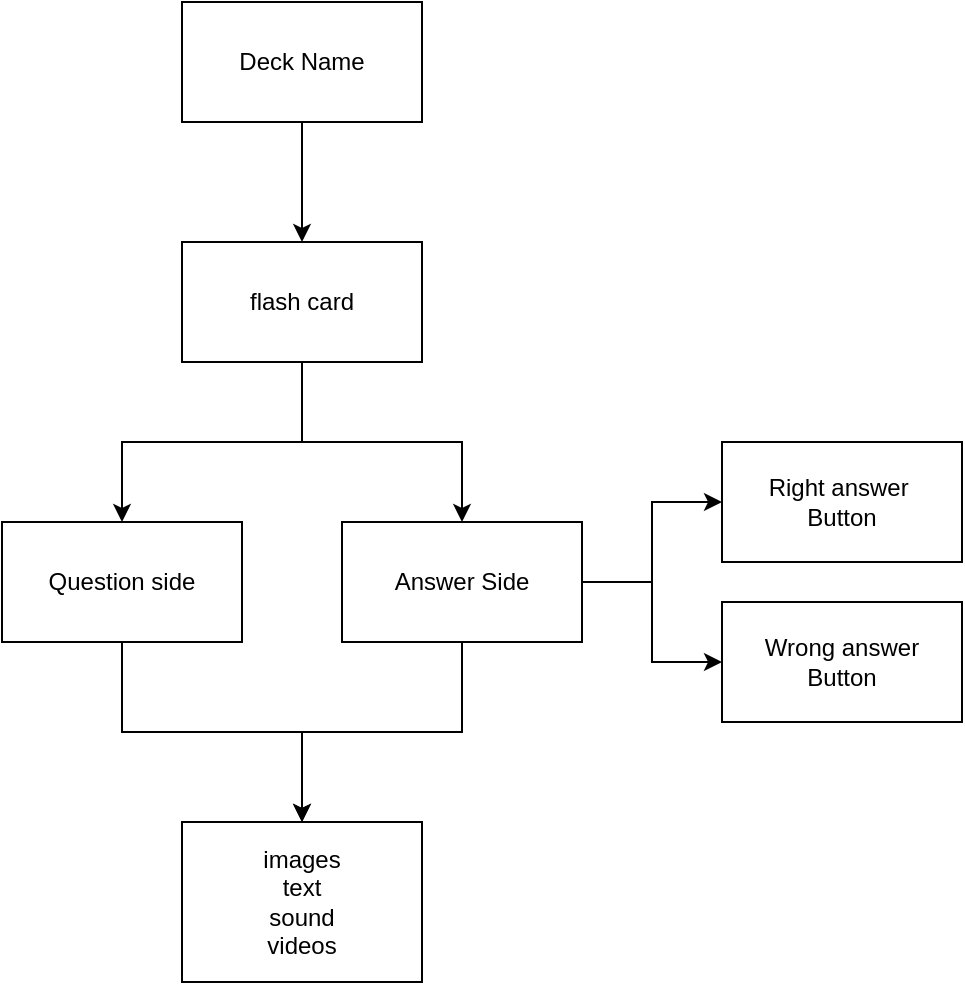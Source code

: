 <mxfile version="17.4.5" type="github">
  <diagram id="Hy0zxsCDOyBS_QhgSsgc" name="flash card interface elements">
    <mxGraphModel dx="1422" dy="755" grid="1" gridSize="10" guides="1" tooltips="1" connect="1" arrows="1" fold="1" page="1" pageScale="1" pageWidth="827" pageHeight="1169" math="0" shadow="0">
      <root>
        <mxCell id="0" />
        <mxCell id="1" parent="0" />
        <mxCell id="1IXuXAn8EZQsGCZL8_qB-5" value="" style="edgeStyle=orthogonalEdgeStyle;rounded=0;orthogonalLoop=1;jettySize=auto;html=1;" edge="1" parent="1" source="1IXuXAn8EZQsGCZL8_qB-1" target="1IXuXAn8EZQsGCZL8_qB-4">
          <mxGeometry relative="1" as="geometry" />
        </mxCell>
        <mxCell id="1IXuXAn8EZQsGCZL8_qB-7" value="" style="edgeStyle=orthogonalEdgeStyle;rounded=0;orthogonalLoop=1;jettySize=auto;html=1;" edge="1" parent="1" source="1IXuXAn8EZQsGCZL8_qB-1" target="1IXuXAn8EZQsGCZL8_qB-6">
          <mxGeometry relative="1" as="geometry" />
        </mxCell>
        <mxCell id="1IXuXAn8EZQsGCZL8_qB-1" value="flash card" style="rounded=0;whiteSpace=wrap;html=1;" vertex="1" parent="1">
          <mxGeometry x="370" y="280" width="120" height="60" as="geometry" />
        </mxCell>
        <mxCell id="1IXuXAn8EZQsGCZL8_qB-10" value="" style="edgeStyle=orthogonalEdgeStyle;rounded=0;orthogonalLoop=1;jettySize=auto;html=1;" edge="1" parent="1" source="1IXuXAn8EZQsGCZL8_qB-4" target="1IXuXAn8EZQsGCZL8_qB-9">
          <mxGeometry relative="1" as="geometry" />
        </mxCell>
        <mxCell id="1IXuXAn8EZQsGCZL8_qB-4" value="Question side" style="whiteSpace=wrap;html=1;rounded=0;" vertex="1" parent="1">
          <mxGeometry x="280" y="420" width="120" height="60" as="geometry" />
        </mxCell>
        <mxCell id="1IXuXAn8EZQsGCZL8_qB-11" style="edgeStyle=orthogonalEdgeStyle;rounded=0;orthogonalLoop=1;jettySize=auto;html=1;entryX=0.5;entryY=0;entryDx=0;entryDy=0;" edge="1" parent="1" source="1IXuXAn8EZQsGCZL8_qB-6" target="1IXuXAn8EZQsGCZL8_qB-9">
          <mxGeometry relative="1" as="geometry" />
        </mxCell>
        <mxCell id="1IXuXAn8EZQsGCZL8_qB-21" value="" style="edgeStyle=orthogonalEdgeStyle;rounded=0;orthogonalLoop=1;jettySize=auto;html=1;" edge="1" parent="1" source="1IXuXAn8EZQsGCZL8_qB-6" target="1IXuXAn8EZQsGCZL8_qB-20">
          <mxGeometry relative="1" as="geometry" />
        </mxCell>
        <mxCell id="1IXuXAn8EZQsGCZL8_qB-23" value="" style="edgeStyle=orthogonalEdgeStyle;rounded=0;orthogonalLoop=1;jettySize=auto;html=1;" edge="1" parent="1" source="1IXuXAn8EZQsGCZL8_qB-6" target="1IXuXAn8EZQsGCZL8_qB-22">
          <mxGeometry relative="1" as="geometry" />
        </mxCell>
        <mxCell id="1IXuXAn8EZQsGCZL8_qB-6" value="Answer Side" style="whiteSpace=wrap;html=1;rounded=0;" vertex="1" parent="1">
          <mxGeometry x="450" y="420" width="120" height="60" as="geometry" />
        </mxCell>
        <mxCell id="1IXuXAn8EZQsGCZL8_qB-9" value="images&lt;br&gt;text&lt;br&gt;sound&lt;br&gt;videos" style="whiteSpace=wrap;html=1;rounded=0;" vertex="1" parent="1">
          <mxGeometry x="370" y="570" width="120" height="80" as="geometry" />
        </mxCell>
        <mxCell id="1IXuXAn8EZQsGCZL8_qB-20" value="Right answer&amp;nbsp;&lt;br&gt;Button" style="whiteSpace=wrap;html=1;rounded=0;" vertex="1" parent="1">
          <mxGeometry x="640" y="380" width="120" height="60" as="geometry" />
        </mxCell>
        <mxCell id="1IXuXAn8EZQsGCZL8_qB-22" value="Wrong answer&lt;br&gt;Button" style="whiteSpace=wrap;html=1;rounded=0;" vertex="1" parent="1">
          <mxGeometry x="640" y="460" width="120" height="60" as="geometry" />
        </mxCell>
        <mxCell id="1IXuXAn8EZQsGCZL8_qB-25" style="edgeStyle=orthogonalEdgeStyle;rounded=0;orthogonalLoop=1;jettySize=auto;html=1;" edge="1" parent="1" source="1IXuXAn8EZQsGCZL8_qB-24" target="1IXuXAn8EZQsGCZL8_qB-1">
          <mxGeometry relative="1" as="geometry" />
        </mxCell>
        <mxCell id="1IXuXAn8EZQsGCZL8_qB-24" value="Deck Name" style="rounded=0;whiteSpace=wrap;html=1;" vertex="1" parent="1">
          <mxGeometry x="370" y="160" width="120" height="60" as="geometry" />
        </mxCell>
      </root>
    </mxGraphModel>
  </diagram>
</mxfile>
